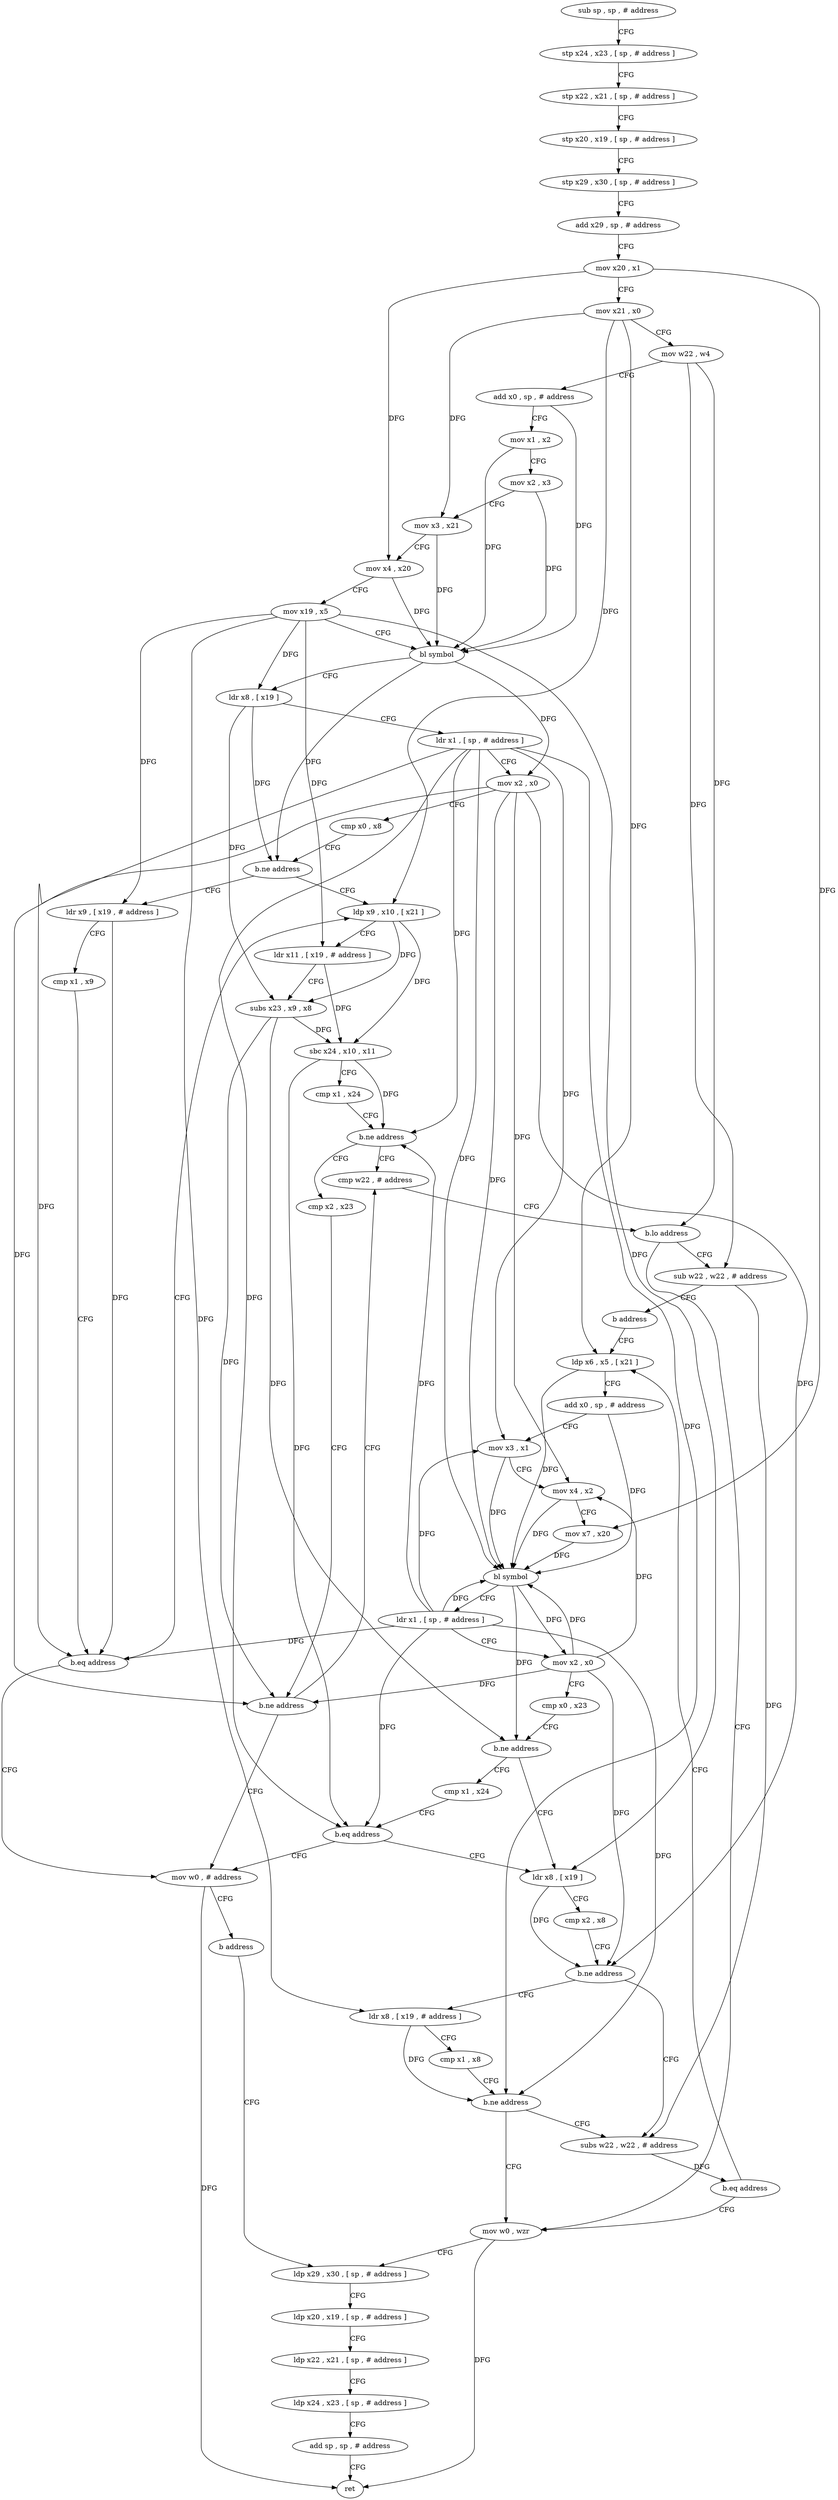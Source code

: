 digraph "func" {
"4209016" [label = "sub sp , sp , # address" ]
"4209020" [label = "stp x24 , x23 , [ sp , # address ]" ]
"4209024" [label = "stp x22 , x21 , [ sp , # address ]" ]
"4209028" [label = "stp x20 , x19 , [ sp , # address ]" ]
"4209032" [label = "stp x29 , x30 , [ sp , # address ]" ]
"4209036" [label = "add x29 , sp , # address" ]
"4209040" [label = "mov x20 , x1" ]
"4209044" [label = "mov x21 , x0" ]
"4209048" [label = "mov w22 , w4" ]
"4209052" [label = "add x0 , sp , # address" ]
"4209056" [label = "mov x1 , x2" ]
"4209060" [label = "mov x2 , x3" ]
"4209064" [label = "mov x3 , x21" ]
"4209068" [label = "mov x4 , x20" ]
"4209072" [label = "mov x19 , x5" ]
"4209076" [label = "bl symbol" ]
"4209080" [label = "ldr x8 , [ x19 ]" ]
"4209084" [label = "ldr x1 , [ sp , # address ]" ]
"4209088" [label = "mov x2 , x0" ]
"4209092" [label = "cmp x0 , x8" ]
"4209096" [label = "b.ne address" ]
"4209112" [label = "ldp x9 , x10 , [ x21 ]" ]
"4209100" [label = "ldr x9 , [ x19 , # address ]" ]
"4209116" [label = "ldr x11 , [ x19 , # address ]" ]
"4209120" [label = "subs x23 , x9 , x8" ]
"4209124" [label = "sbc x24 , x10 , x11" ]
"4209128" [label = "cmp x1 , x24" ]
"4209132" [label = "b.ne address" ]
"4209152" [label = "cmp w22 , # address" ]
"4209136" [label = "cmp x2 , x23" ]
"4209104" [label = "cmp x1 , x9" ]
"4209108" [label = "b.eq address" ]
"4209144" [label = "mov w0 , # address" ]
"4209156" [label = "b.lo address" ]
"4209248" [label = "mov w0 , wzr" ]
"4209160" [label = "sub w22 , w22 , # address" ]
"4209140" [label = "b.ne address" ]
"4209148" [label = "b address" ]
"4209252" [label = "ldp x29 , x30 , [ sp , # address ]" ]
"4209164" [label = "b address" ]
"4209176" [label = "ldp x6 , x5 , [ x21 ]" ]
"4209256" [label = "ldp x20 , x19 , [ sp , # address ]" ]
"4209260" [label = "ldp x22 , x21 , [ sp , # address ]" ]
"4209264" [label = "ldp x24 , x23 , [ sp , # address ]" ]
"4209268" [label = "add sp , sp , # address" ]
"4209272" [label = "ret" ]
"4209180" [label = "add x0 , sp , # address" ]
"4209184" [label = "mov x3 , x1" ]
"4209188" [label = "mov x4 , x2" ]
"4209192" [label = "mov x7 , x20" ]
"4209196" [label = "bl symbol" ]
"4209200" [label = "ldr x1 , [ sp , # address ]" ]
"4209204" [label = "mov x2 , x0" ]
"4209208" [label = "cmp x0 , x23" ]
"4209212" [label = "b.ne address" ]
"4209224" [label = "ldr x8 , [ x19 ]" ]
"4209216" [label = "cmp x1 , x24" ]
"4209228" [label = "cmp x2 , x8" ]
"4209232" [label = "b.ne address" ]
"4209168" [label = "subs w22 , w22 , # address" ]
"4209236" [label = "ldr x8 , [ x19 , # address ]" ]
"4209220" [label = "b.eq address" ]
"4209172" [label = "b.eq address" ]
"4209240" [label = "cmp x1 , x8" ]
"4209244" [label = "b.ne address" ]
"4209016" -> "4209020" [ label = "CFG" ]
"4209020" -> "4209024" [ label = "CFG" ]
"4209024" -> "4209028" [ label = "CFG" ]
"4209028" -> "4209032" [ label = "CFG" ]
"4209032" -> "4209036" [ label = "CFG" ]
"4209036" -> "4209040" [ label = "CFG" ]
"4209040" -> "4209044" [ label = "CFG" ]
"4209040" -> "4209068" [ label = "DFG" ]
"4209040" -> "4209192" [ label = "DFG" ]
"4209044" -> "4209048" [ label = "CFG" ]
"4209044" -> "4209064" [ label = "DFG" ]
"4209044" -> "4209112" [ label = "DFG" ]
"4209044" -> "4209176" [ label = "DFG" ]
"4209048" -> "4209052" [ label = "CFG" ]
"4209048" -> "4209156" [ label = "DFG" ]
"4209048" -> "4209160" [ label = "DFG" ]
"4209052" -> "4209056" [ label = "CFG" ]
"4209052" -> "4209076" [ label = "DFG" ]
"4209056" -> "4209060" [ label = "CFG" ]
"4209056" -> "4209076" [ label = "DFG" ]
"4209060" -> "4209064" [ label = "CFG" ]
"4209060" -> "4209076" [ label = "DFG" ]
"4209064" -> "4209068" [ label = "CFG" ]
"4209064" -> "4209076" [ label = "DFG" ]
"4209068" -> "4209072" [ label = "CFG" ]
"4209068" -> "4209076" [ label = "DFG" ]
"4209072" -> "4209076" [ label = "CFG" ]
"4209072" -> "4209080" [ label = "DFG" ]
"4209072" -> "4209116" [ label = "DFG" ]
"4209072" -> "4209100" [ label = "DFG" ]
"4209072" -> "4209224" [ label = "DFG" ]
"4209072" -> "4209236" [ label = "DFG" ]
"4209076" -> "4209080" [ label = "CFG" ]
"4209076" -> "4209088" [ label = "DFG" ]
"4209076" -> "4209096" [ label = "DFG" ]
"4209080" -> "4209084" [ label = "CFG" ]
"4209080" -> "4209096" [ label = "DFG" ]
"4209080" -> "4209120" [ label = "DFG" ]
"4209084" -> "4209088" [ label = "CFG" ]
"4209084" -> "4209132" [ label = "DFG" ]
"4209084" -> "4209108" [ label = "DFG" ]
"4209084" -> "4209184" [ label = "DFG" ]
"4209084" -> "4209196" [ label = "DFG" ]
"4209084" -> "4209220" [ label = "DFG" ]
"4209084" -> "4209244" [ label = "DFG" ]
"4209088" -> "4209092" [ label = "CFG" ]
"4209088" -> "4209140" [ label = "DFG" ]
"4209088" -> "4209188" [ label = "DFG" ]
"4209088" -> "4209196" [ label = "DFG" ]
"4209088" -> "4209232" [ label = "DFG" ]
"4209092" -> "4209096" [ label = "CFG" ]
"4209096" -> "4209112" [ label = "CFG" ]
"4209096" -> "4209100" [ label = "CFG" ]
"4209112" -> "4209116" [ label = "CFG" ]
"4209112" -> "4209120" [ label = "DFG" ]
"4209112" -> "4209124" [ label = "DFG" ]
"4209100" -> "4209104" [ label = "CFG" ]
"4209100" -> "4209108" [ label = "DFG" ]
"4209116" -> "4209120" [ label = "CFG" ]
"4209116" -> "4209124" [ label = "DFG" ]
"4209120" -> "4209124" [ label = "DFG" ]
"4209120" -> "4209140" [ label = "DFG" ]
"4209120" -> "4209212" [ label = "DFG" ]
"4209124" -> "4209128" [ label = "CFG" ]
"4209124" -> "4209132" [ label = "DFG" ]
"4209124" -> "4209220" [ label = "DFG" ]
"4209128" -> "4209132" [ label = "CFG" ]
"4209132" -> "4209152" [ label = "CFG" ]
"4209132" -> "4209136" [ label = "CFG" ]
"4209152" -> "4209156" [ label = "CFG" ]
"4209136" -> "4209140" [ label = "CFG" ]
"4209104" -> "4209108" [ label = "CFG" ]
"4209108" -> "4209144" [ label = "CFG" ]
"4209108" -> "4209112" [ label = "CFG" ]
"4209144" -> "4209148" [ label = "CFG" ]
"4209144" -> "4209272" [ label = "DFG" ]
"4209156" -> "4209248" [ label = "CFG" ]
"4209156" -> "4209160" [ label = "CFG" ]
"4209248" -> "4209252" [ label = "CFG" ]
"4209248" -> "4209272" [ label = "DFG" ]
"4209160" -> "4209164" [ label = "CFG" ]
"4209160" -> "4209168" [ label = "DFG" ]
"4209140" -> "4209152" [ label = "CFG" ]
"4209140" -> "4209144" [ label = "CFG" ]
"4209148" -> "4209252" [ label = "CFG" ]
"4209252" -> "4209256" [ label = "CFG" ]
"4209164" -> "4209176" [ label = "CFG" ]
"4209176" -> "4209180" [ label = "CFG" ]
"4209176" -> "4209196" [ label = "DFG" ]
"4209256" -> "4209260" [ label = "CFG" ]
"4209260" -> "4209264" [ label = "CFG" ]
"4209264" -> "4209268" [ label = "CFG" ]
"4209268" -> "4209272" [ label = "CFG" ]
"4209180" -> "4209184" [ label = "CFG" ]
"4209180" -> "4209196" [ label = "DFG" ]
"4209184" -> "4209188" [ label = "CFG" ]
"4209184" -> "4209196" [ label = "DFG" ]
"4209188" -> "4209192" [ label = "CFG" ]
"4209188" -> "4209196" [ label = "DFG" ]
"4209192" -> "4209196" [ label = "DFG" ]
"4209196" -> "4209200" [ label = "CFG" ]
"4209196" -> "4209204" [ label = "DFG" ]
"4209196" -> "4209212" [ label = "DFG" ]
"4209200" -> "4209204" [ label = "CFG" ]
"4209200" -> "4209184" [ label = "DFG" ]
"4209200" -> "4209132" [ label = "DFG" ]
"4209200" -> "4209108" [ label = "DFG" ]
"4209200" -> "4209196" [ label = "DFG" ]
"4209200" -> "4209220" [ label = "DFG" ]
"4209200" -> "4209244" [ label = "DFG" ]
"4209204" -> "4209208" [ label = "CFG" ]
"4209204" -> "4209188" [ label = "DFG" ]
"4209204" -> "4209140" [ label = "DFG" ]
"4209204" -> "4209196" [ label = "DFG" ]
"4209204" -> "4209232" [ label = "DFG" ]
"4209208" -> "4209212" [ label = "CFG" ]
"4209212" -> "4209224" [ label = "CFG" ]
"4209212" -> "4209216" [ label = "CFG" ]
"4209224" -> "4209228" [ label = "CFG" ]
"4209224" -> "4209232" [ label = "DFG" ]
"4209216" -> "4209220" [ label = "CFG" ]
"4209228" -> "4209232" [ label = "CFG" ]
"4209232" -> "4209168" [ label = "CFG" ]
"4209232" -> "4209236" [ label = "CFG" ]
"4209168" -> "4209172" [ label = "DFG" ]
"4209236" -> "4209240" [ label = "CFG" ]
"4209236" -> "4209244" [ label = "DFG" ]
"4209220" -> "4209144" [ label = "CFG" ]
"4209220" -> "4209224" [ label = "CFG" ]
"4209172" -> "4209248" [ label = "CFG" ]
"4209172" -> "4209176" [ label = "CFG" ]
"4209240" -> "4209244" [ label = "CFG" ]
"4209244" -> "4209168" [ label = "CFG" ]
"4209244" -> "4209248" [ label = "CFG" ]
}
